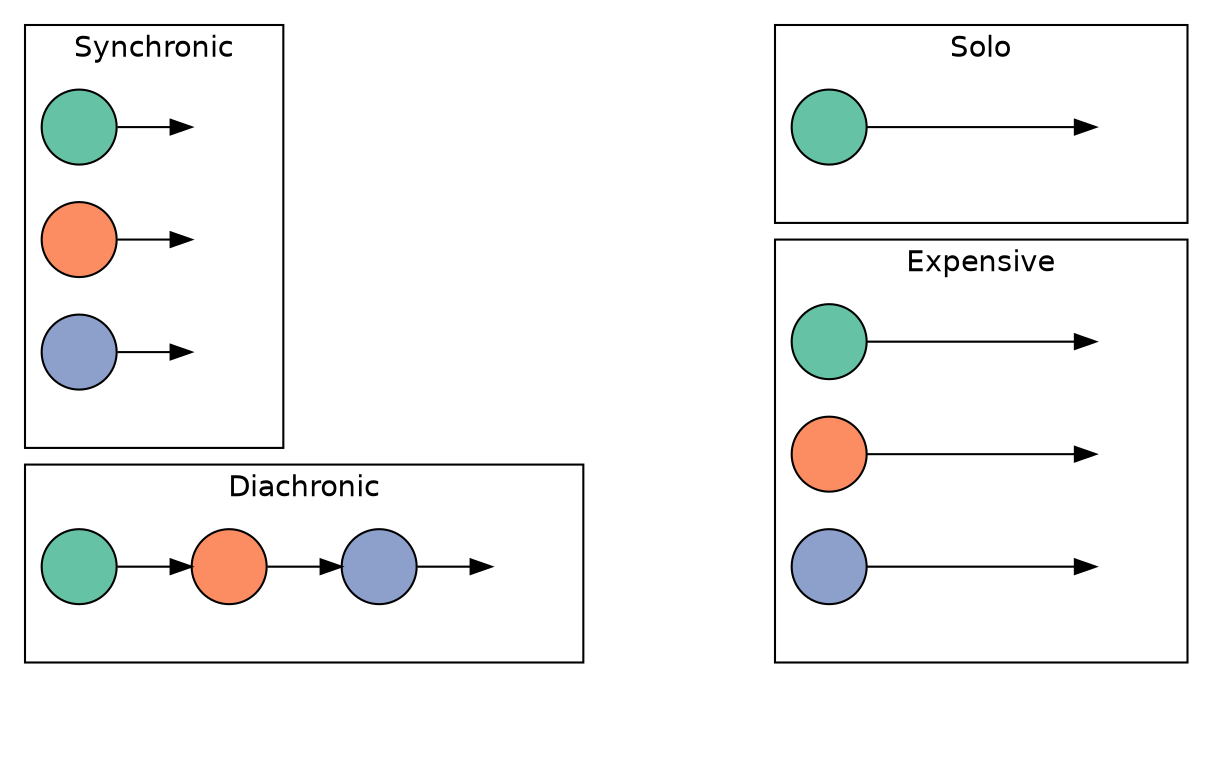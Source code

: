 digraph {
  fontname=helvetica;
  node[fontname=helvetica; label=""; style=filled; shape=circle];
  bgcolor=transparent;

  rankdir=LR;

  c1, c2, c3, c4, c5[style=invis];
  c1 -> c2 -> c3 -> c4 -> c5[style=invis];

  // Determine order of clusters
  e1, solo, d1, s1;

  {rank=same; c5, soloc1, ec1};

  // Colors are people
  s1, d1, solo, e1[fillcolor="#66C2A5"];
  s2, d2, e2[fillcolor="#FC8D62"];
  s3, d3, e3[fillcolor="#8DA0CB"];

  // Invisible last nodes
  sinv1, sinv2, sinv3, dinv1, soloinv, einv1, einv2, einv3[style=invis];

  subgraph cluster0 {
    label="Synchronic";
    sc1[style=invis, height=0];
    s1 -> sinv1;
    s2 -> sinv2;
    s3 -> sinv3;
  }

  subgraph cluster1 {
    label="Diachronic";
    dc1, dc2, dc3, dc4[style=invis, height=0, weight=0];
    dc1 -> dc2 -> dc3 -> dc4[style=invis];
    d1 -> d2 -> d3 -> dinv1;
  }

  subgraph cluster2 {
    label="Solo";
    soloc1, soloc2, soloc3, soloc4[style=invis, height=0];
    soloc1 -> soloc2 -> soloc3 -> soloc4[style=invis];
    solo -> soloinv[minlen=3.0];
  }

  subgraph cluster3 {
    label="Expensive";
    ec1, ec2, ec3, ec4[style=invis, height=0];
    ec1 -> ec2 -> ec3 -> ec4[style=invis];
    {edge[minlen=3.0];
      e1 -> einv1;
      e2 -> einv2;
      e3 -> einv3;
    }
  }

}
